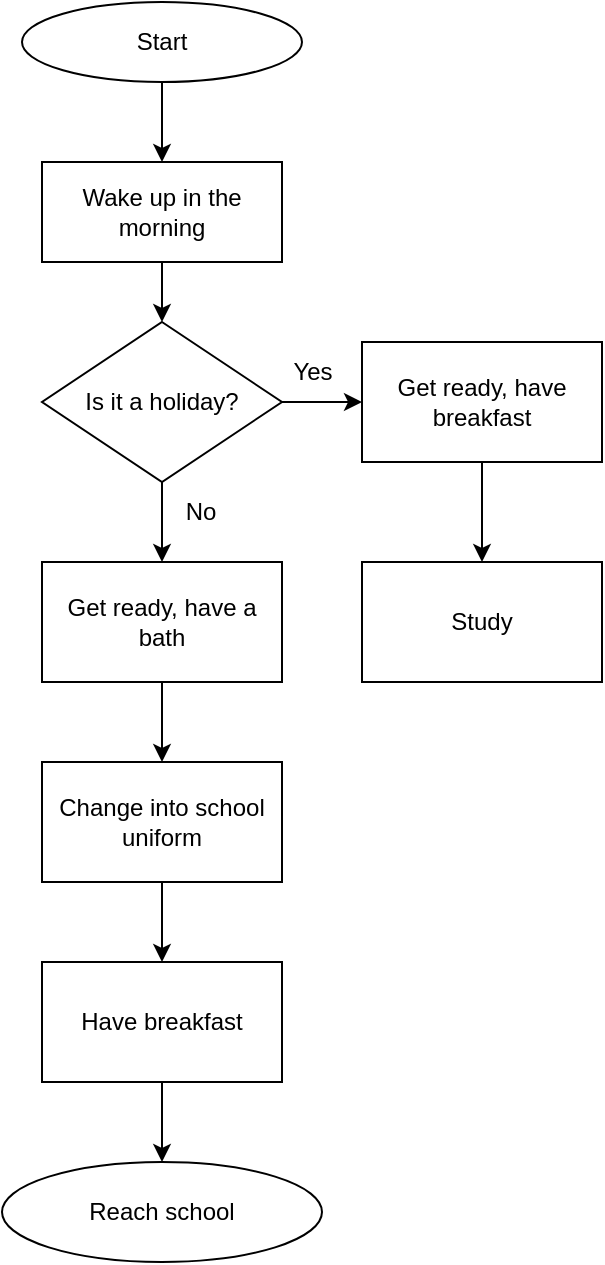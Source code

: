 <mxfile version="24.8.3">
  <diagram name="Page-1" id="ajuDyQaS6Bo8kLFKWa0x">
    <mxGraphModel dx="1562" dy="805" grid="1" gridSize="10" guides="1" tooltips="1" connect="1" arrows="1" fold="1" page="1" pageScale="1" pageWidth="827" pageHeight="1169" math="0" shadow="0">
      <root>
        <mxCell id="0" />
        <mxCell id="1" parent="0" />
        <mxCell id="UOHpPc5HVUlSwhMWvnQl-4" style="edgeStyle=orthogonalEdgeStyle;rounded=0;orthogonalLoop=1;jettySize=auto;html=1;exitX=0.5;exitY=1;exitDx=0;exitDy=0;entryX=0.5;entryY=0;entryDx=0;entryDy=0;" edge="1" parent="1" source="UOHpPc5HVUlSwhMWvnQl-1" target="UOHpPc5HVUlSwhMWvnQl-3">
          <mxGeometry relative="1" as="geometry" />
        </mxCell>
        <mxCell id="UOHpPc5HVUlSwhMWvnQl-1" value="Start" style="ellipse;whiteSpace=wrap;html=1;" vertex="1" parent="1">
          <mxGeometry x="350" y="40" width="140" height="40" as="geometry" />
        </mxCell>
        <mxCell id="UOHpPc5HVUlSwhMWvnQl-8" style="edgeStyle=orthogonalEdgeStyle;rounded=0;orthogonalLoop=1;jettySize=auto;html=1;exitX=0.5;exitY=1;exitDx=0;exitDy=0;entryX=0.5;entryY=0;entryDx=0;entryDy=0;" edge="1" parent="1" source="UOHpPc5HVUlSwhMWvnQl-3" target="UOHpPc5HVUlSwhMWvnQl-7">
          <mxGeometry relative="1" as="geometry" />
        </mxCell>
        <mxCell id="UOHpPc5HVUlSwhMWvnQl-3" value="Wake up in the morning" style="rounded=0;whiteSpace=wrap;html=1;" vertex="1" parent="1">
          <mxGeometry x="360" y="120" width="120" height="50" as="geometry" />
        </mxCell>
        <mxCell id="UOHpPc5HVUlSwhMWvnQl-9" style="edgeStyle=orthogonalEdgeStyle;rounded=0;orthogonalLoop=1;jettySize=auto;html=1;exitX=1;exitY=0.5;exitDx=0;exitDy=0;" edge="1" parent="1" source="UOHpPc5HVUlSwhMWvnQl-7">
          <mxGeometry relative="1" as="geometry">
            <mxPoint x="520" y="240" as="targetPoint" />
          </mxGeometry>
        </mxCell>
        <mxCell id="UOHpPc5HVUlSwhMWvnQl-15" style="edgeStyle=orthogonalEdgeStyle;rounded=0;orthogonalLoop=1;jettySize=auto;html=1;exitX=0.5;exitY=1;exitDx=0;exitDy=0;" edge="1" parent="1" source="UOHpPc5HVUlSwhMWvnQl-7">
          <mxGeometry relative="1" as="geometry">
            <mxPoint x="420" y="320" as="targetPoint" />
          </mxGeometry>
        </mxCell>
        <mxCell id="UOHpPc5HVUlSwhMWvnQl-7" value="Is it a holiday?" style="rhombus;whiteSpace=wrap;html=1;" vertex="1" parent="1">
          <mxGeometry x="360" y="200" width="120" height="80" as="geometry" />
        </mxCell>
        <mxCell id="UOHpPc5HVUlSwhMWvnQl-27" style="edgeStyle=orthogonalEdgeStyle;rounded=0;orthogonalLoop=1;jettySize=auto;html=1;exitX=0.5;exitY=1;exitDx=0;exitDy=0;entryX=0.5;entryY=0;entryDx=0;entryDy=0;" edge="1" parent="1" source="UOHpPc5HVUlSwhMWvnQl-12" target="UOHpPc5HVUlSwhMWvnQl-26">
          <mxGeometry relative="1" as="geometry" />
        </mxCell>
        <mxCell id="UOHpPc5HVUlSwhMWvnQl-12" value="Get ready, have breakfast" style="whiteSpace=wrap;html=1;" vertex="1" parent="1">
          <mxGeometry x="520" y="210" width="120" height="60" as="geometry" />
        </mxCell>
        <mxCell id="UOHpPc5HVUlSwhMWvnQl-14" value="Yes" style="text;html=1;align=center;verticalAlign=middle;resizable=0;points=[];autosize=1;strokeColor=none;fillColor=none;" vertex="1" parent="1">
          <mxGeometry x="475" y="210" width="40" height="30" as="geometry" />
        </mxCell>
        <mxCell id="UOHpPc5HVUlSwhMWvnQl-16" value="No" style="text;html=1;align=center;verticalAlign=middle;resizable=0;points=[];autosize=1;strokeColor=none;fillColor=none;" vertex="1" parent="1">
          <mxGeometry x="419" y="280" width="40" height="30" as="geometry" />
        </mxCell>
        <mxCell id="UOHpPc5HVUlSwhMWvnQl-20" style="edgeStyle=orthogonalEdgeStyle;rounded=0;orthogonalLoop=1;jettySize=auto;html=1;exitX=0.5;exitY=1;exitDx=0;exitDy=0;entryX=0.5;entryY=0;entryDx=0;entryDy=0;" edge="1" parent="1" source="UOHpPc5HVUlSwhMWvnQl-17" target="UOHpPc5HVUlSwhMWvnQl-19">
          <mxGeometry relative="1" as="geometry" />
        </mxCell>
        <mxCell id="UOHpPc5HVUlSwhMWvnQl-17" value="Get ready, have a bath" style="rounded=0;whiteSpace=wrap;html=1;" vertex="1" parent="1">
          <mxGeometry x="360" y="320" width="120" height="60" as="geometry" />
        </mxCell>
        <mxCell id="UOHpPc5HVUlSwhMWvnQl-22" style="edgeStyle=orthogonalEdgeStyle;rounded=0;orthogonalLoop=1;jettySize=auto;html=1;exitX=0.5;exitY=1;exitDx=0;exitDy=0;entryX=0.5;entryY=0;entryDx=0;entryDy=0;" edge="1" parent="1" source="UOHpPc5HVUlSwhMWvnQl-19" target="UOHpPc5HVUlSwhMWvnQl-21">
          <mxGeometry relative="1" as="geometry" />
        </mxCell>
        <mxCell id="UOHpPc5HVUlSwhMWvnQl-19" value="Change into school uniform" style="rounded=0;whiteSpace=wrap;html=1;" vertex="1" parent="1">
          <mxGeometry x="360" y="420" width="120" height="60" as="geometry" />
        </mxCell>
        <mxCell id="UOHpPc5HVUlSwhMWvnQl-24" style="edgeStyle=orthogonalEdgeStyle;rounded=0;orthogonalLoop=1;jettySize=auto;html=1;exitX=0.5;exitY=1;exitDx=0;exitDy=0;entryX=0.5;entryY=0;entryDx=0;entryDy=0;" edge="1" parent="1" source="UOHpPc5HVUlSwhMWvnQl-21">
          <mxGeometry relative="1" as="geometry">
            <mxPoint x="420" y="620" as="targetPoint" />
          </mxGeometry>
        </mxCell>
        <mxCell id="UOHpPc5HVUlSwhMWvnQl-21" value="Have breakfast" style="rounded=0;whiteSpace=wrap;html=1;" vertex="1" parent="1">
          <mxGeometry x="360" y="520" width="120" height="60" as="geometry" />
        </mxCell>
        <mxCell id="UOHpPc5HVUlSwhMWvnQl-25" value="Reach school" style="ellipse;whiteSpace=wrap;html=1;" vertex="1" parent="1">
          <mxGeometry x="340" y="620" width="160" height="50" as="geometry" />
        </mxCell>
        <mxCell id="UOHpPc5HVUlSwhMWvnQl-26" value="Study" style="rounded=0;whiteSpace=wrap;html=1;" vertex="1" parent="1">
          <mxGeometry x="520" y="320" width="120" height="60" as="geometry" />
        </mxCell>
      </root>
    </mxGraphModel>
  </diagram>
</mxfile>
